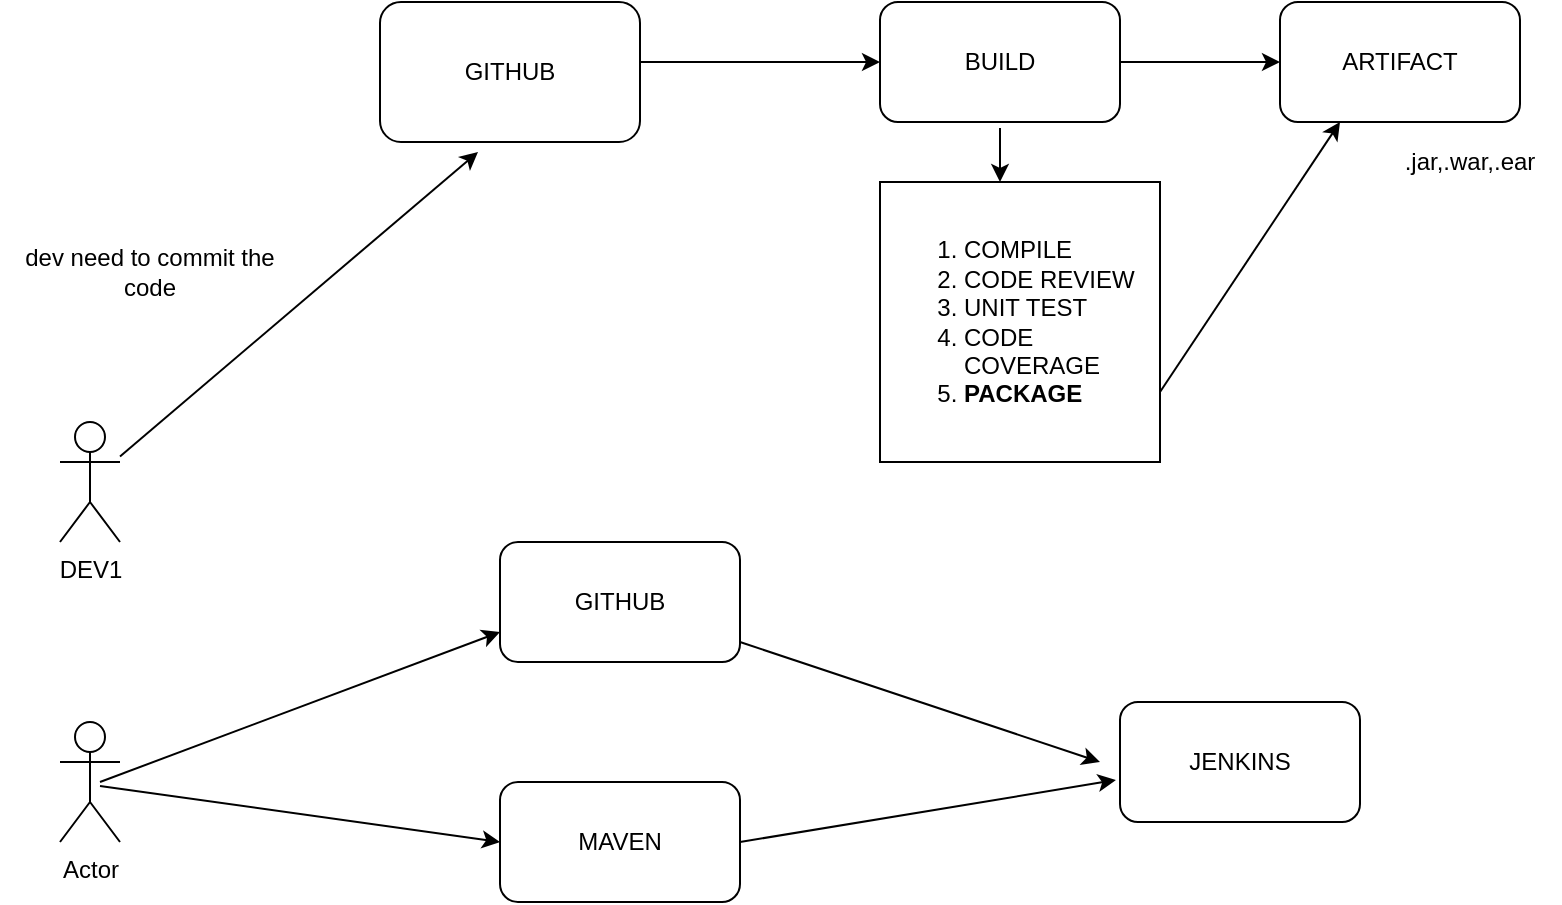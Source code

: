<mxfile version="14.8.4" type="github">
  <diagram id="eVsR2pfgU2-TNpk1vZc4" name="Page-1">
    <mxGraphModel dx="1108" dy="482" grid="1" gridSize="10" guides="1" tooltips="1" connect="1" arrows="1" fold="1" page="1" pageScale="1" pageWidth="850" pageHeight="1100" math="0" shadow="0">
      <root>
        <mxCell id="0" />
        <mxCell id="1" parent="0" />
        <mxCell id="f3Lg9TKwBXPViDeWKkRe-1" value="GITHUB" style="rounded=1;whiteSpace=wrap;html=1;" vertex="1" parent="1">
          <mxGeometry x="200" y="30" width="130" height="70" as="geometry" />
        </mxCell>
        <mxCell id="f3Lg9TKwBXPViDeWKkRe-5" value="DEV1" style="shape=umlActor;verticalLabelPosition=bottom;verticalAlign=top;html=1;outlineConnect=0;" vertex="1" parent="1">
          <mxGeometry x="40" y="240" width="30" height="60" as="geometry" />
        </mxCell>
        <mxCell id="f3Lg9TKwBXPViDeWKkRe-7" value="" style="endArrow=classic;html=1;entryX=0.377;entryY=1.071;entryDx=0;entryDy=0;entryPerimeter=0;" edge="1" parent="1" source="f3Lg9TKwBXPViDeWKkRe-5" target="f3Lg9TKwBXPViDeWKkRe-1">
          <mxGeometry width="50" height="50" relative="1" as="geometry">
            <mxPoint x="100" y="260" as="sourcePoint" />
            <mxPoint x="240" y="110" as="targetPoint" />
          </mxGeometry>
        </mxCell>
        <mxCell id="f3Lg9TKwBXPViDeWKkRe-9" value="dev need to commit the code" style="text;html=1;strokeColor=none;fillColor=none;align=center;verticalAlign=middle;whiteSpace=wrap;rounded=0;" vertex="1" parent="1">
          <mxGeometry x="10" y="140" width="150" height="50" as="geometry" />
        </mxCell>
        <mxCell id="f3Lg9TKwBXPViDeWKkRe-11" value="BUILD" style="rounded=1;whiteSpace=wrap;html=1;" vertex="1" parent="1">
          <mxGeometry x="450" y="30" width="120" height="60" as="geometry" />
        </mxCell>
        <mxCell id="f3Lg9TKwBXPViDeWKkRe-14" value="JENKINS" style="rounded=1;whiteSpace=wrap;html=1;" vertex="1" parent="1">
          <mxGeometry x="570" y="380" width="120" height="60" as="geometry" />
        </mxCell>
        <mxCell id="f3Lg9TKwBXPViDeWKkRe-18" value="" style="endArrow=classic;html=1;exitX=1;exitY=0.429;exitDx=0;exitDy=0;entryX=0;entryY=0.5;entryDx=0;entryDy=0;exitPerimeter=0;" edge="1" parent="1" source="f3Lg9TKwBXPViDeWKkRe-1" target="f3Lg9TKwBXPViDeWKkRe-11">
          <mxGeometry width="50" height="50" relative="1" as="geometry">
            <mxPoint x="350" y="90" as="sourcePoint" />
            <mxPoint x="400" y="40" as="targetPoint" />
          </mxGeometry>
        </mxCell>
        <mxCell id="f3Lg9TKwBXPViDeWKkRe-19" value="&lt;ol&gt;&lt;li&gt;COMPILE&lt;/li&gt;&lt;li&gt;CODE REVIEW&lt;/li&gt;&lt;li&gt;UNIT TEST&lt;/li&gt;&lt;li&gt;CODE COVERAGE&lt;/li&gt;&lt;li&gt;&lt;b&gt;PACKAGE&lt;/b&gt;&lt;/li&gt;&lt;/ol&gt;" style="whiteSpace=wrap;html=1;aspect=fixed;align=left;" vertex="1" parent="1">
          <mxGeometry x="450" y="120" width="140" height="140" as="geometry" />
        </mxCell>
        <mxCell id="f3Lg9TKwBXPViDeWKkRe-20" value="" style="endArrow=classic;html=1;" edge="1" parent="1">
          <mxGeometry width="50" height="50" relative="1" as="geometry">
            <mxPoint x="510" y="93" as="sourcePoint" />
            <mxPoint x="510" y="120" as="targetPoint" />
          </mxGeometry>
        </mxCell>
        <mxCell id="f3Lg9TKwBXPViDeWKkRe-21" value="ARTIFACT" style="rounded=1;whiteSpace=wrap;html=1;" vertex="1" parent="1">
          <mxGeometry x="650" y="30" width="120" height="60" as="geometry" />
        </mxCell>
        <mxCell id="f3Lg9TKwBXPViDeWKkRe-23" value="" style="endArrow=classic;html=1;exitX=1;exitY=0.5;exitDx=0;exitDy=0;entryX=0;entryY=0.5;entryDx=0;entryDy=0;" edge="1" parent="1" source="f3Lg9TKwBXPViDeWKkRe-11" target="f3Lg9TKwBXPViDeWKkRe-21">
          <mxGeometry width="50" height="50" relative="1" as="geometry">
            <mxPoint x="580" y="100" as="sourcePoint" />
            <mxPoint x="630" y="50" as="targetPoint" />
          </mxGeometry>
        </mxCell>
        <mxCell id="f3Lg9TKwBXPViDeWKkRe-28" value="" style="endArrow=classic;html=1;exitX=1;exitY=0.75;exitDx=0;exitDy=0;entryX=0.25;entryY=1;entryDx=0;entryDy=0;" edge="1" parent="1" source="f3Lg9TKwBXPViDeWKkRe-19" target="f3Lg9TKwBXPViDeWKkRe-21">
          <mxGeometry width="50" height="50" relative="1" as="geometry">
            <mxPoint x="590" y="270" as="sourcePoint" />
            <mxPoint x="640" y="220" as="targetPoint" />
          </mxGeometry>
        </mxCell>
        <mxCell id="f3Lg9TKwBXPViDeWKkRe-29" value=".jar,.war,.ear" style="text;html=1;strokeColor=none;fillColor=none;align=center;verticalAlign=middle;whiteSpace=wrap;rounded=0;" vertex="1" parent="1">
          <mxGeometry x="700" y="100" width="90" height="20" as="geometry" />
        </mxCell>
        <mxCell id="f3Lg9TKwBXPViDeWKkRe-31" value="Actor" style="shape=umlActor;verticalLabelPosition=bottom;verticalAlign=top;html=1;outlineConnect=0;" vertex="1" parent="1">
          <mxGeometry x="40" y="390" width="30" height="60" as="geometry" />
        </mxCell>
        <mxCell id="f3Lg9TKwBXPViDeWKkRe-32" value="GITHUB" style="rounded=1;whiteSpace=wrap;html=1;" vertex="1" parent="1">
          <mxGeometry x="260" y="300" width="120" height="60" as="geometry" />
        </mxCell>
        <mxCell id="f3Lg9TKwBXPViDeWKkRe-33" value="MAVEN" style="rounded=1;whiteSpace=wrap;html=1;" vertex="1" parent="1">
          <mxGeometry x="260" y="420" width="120" height="60" as="geometry" />
        </mxCell>
        <mxCell id="f3Lg9TKwBXPViDeWKkRe-34" value="" style="endArrow=classic;html=1;entryX=0;entryY=0.75;entryDx=0;entryDy=0;" edge="1" parent="1" target="f3Lg9TKwBXPViDeWKkRe-32">
          <mxGeometry width="50" height="50" relative="1" as="geometry">
            <mxPoint x="60" y="420" as="sourcePoint" />
            <mxPoint x="130" y="400" as="targetPoint" />
          </mxGeometry>
        </mxCell>
        <mxCell id="f3Lg9TKwBXPViDeWKkRe-35" value="" style="endArrow=classic;html=1;entryX=0;entryY=0.5;entryDx=0;entryDy=0;" edge="1" parent="1" target="f3Lg9TKwBXPViDeWKkRe-33">
          <mxGeometry width="50" height="50" relative="1" as="geometry">
            <mxPoint x="60" y="422" as="sourcePoint" />
            <mxPoint x="140" y="430" as="targetPoint" />
          </mxGeometry>
        </mxCell>
        <mxCell id="f3Lg9TKwBXPViDeWKkRe-36" value="" style="endArrow=classic;html=1;" edge="1" parent="1" source="f3Lg9TKwBXPViDeWKkRe-32">
          <mxGeometry width="50" height="50" relative="1" as="geometry">
            <mxPoint x="380" y="380" as="sourcePoint" />
            <mxPoint x="560" y="410" as="targetPoint" />
          </mxGeometry>
        </mxCell>
        <mxCell id="f3Lg9TKwBXPViDeWKkRe-37" value="" style="endArrow=classic;html=1;entryX=-0.017;entryY=0.65;entryDx=0;entryDy=0;entryPerimeter=0;exitX=1;exitY=0.5;exitDx=0;exitDy=0;" edge="1" parent="1" source="f3Lg9TKwBXPViDeWKkRe-33" target="f3Lg9TKwBXPViDeWKkRe-14">
          <mxGeometry width="50" height="50" relative="1" as="geometry">
            <mxPoint x="390" y="450" as="sourcePoint" />
            <mxPoint x="430" y="440" as="targetPoint" />
          </mxGeometry>
        </mxCell>
      </root>
    </mxGraphModel>
  </diagram>
</mxfile>

